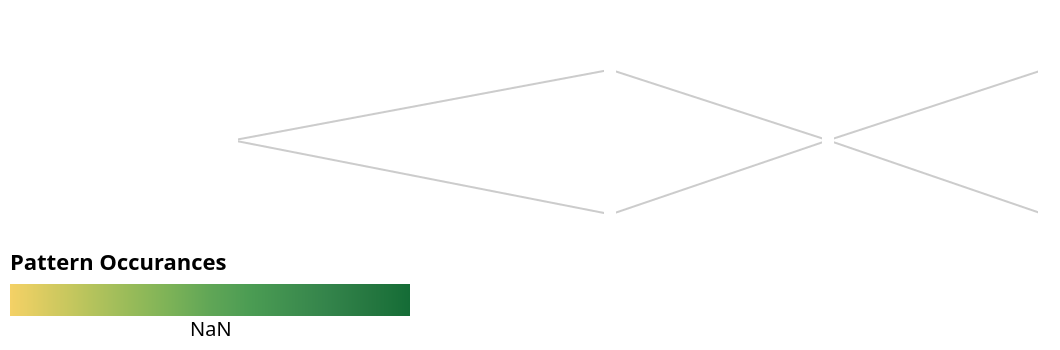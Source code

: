 {"$schema": "https://vega.github.io/schema/vega/v5.json",
 "width": 530, 
 "height": 175, 
 "padding": 5, 
 "autosize": {"type": "fit", "resize": true, "contains": "padding"},
 "scales": [
    {
      "name": "scale_x", 
      "type": "linear",
      "domain": {"data": "measured", "fields": ["right_x", "left_x"]}, 
      "range": [0, {"signal": "width"}]
    }, 
    {
      "name": "scale_y", 
      "domain": {"data": "measured", "fields": ["bottom_y", "top_y"]}, 
      "range": [0, {"signal": "height"}]
    }, 
    {
      "name": "font_color",
      "type": "linear",
      "domain": {"data": "base", "field": "count"},
      "range": {"scheme": "goldgreen"}
    },
    {
      "name": "font_size", 
      "type": "linear",
      "domain": {"data": "base", "field": "count"}, 
      "range": [12, 25]
    }
  ],
  "legends": [
    {
      "type": "gradient",
      "fill": "font_color",
      "direction": "horizontal",
      "orient": "bottom",
      "title": "Pattern Occurances", 
      "tickCount": 5
    }
  ],
  "marks": [
    {
      "name": "links_lines",
      "type": "rule", 
      "from": {"data": "link_paths"}, 
      "encode": {
        "enter": {
          "x": {"field": "sourceX"}, 
          "y": {"field": "sourceY"}, 
          "x2": {"field": "targetX"}, 
          "y2": {"field": "targetY"}, 
          "stroke": {"value": "#ccc"}
        }
      }
    },
    {
      "name": "labels", 
      "zindex": 1, 
      "type": "text", 
      "from": {"data": "graph"}, 
      "encode": {
       "enter": {
          "text": {"field": "label"}, 
          "font": {"value": "Arial"}, 
          "fontSize": {"field": "count", "scale": "font_size"},
          "baseline": {"value": "middle"}, 
          "align": {"value": "center"}, 
          "fill": {"field": "count", "scale": "font_color"},
          "x1": {"field": "x1"},
          "y1": {"field": "y1"},
          "x2": {"field": "x2"},
          "y2": {"field": "y2"}
        }
      }
    }, 
    {
      "name": "label_mask", 
      "zindex": 0, 
      "type": "rect", 
      "from": {"data": "labels"}, 
      "encode": {
        "enter": {
          "x": {"field": "bounds.x1", "round": true, "offset": -3},
          "x2": {"field": "bounds.x2", "round": true, "offset": 3},
          "y": {"field": "bounds.y1", "round": true, "offset": -3},
          "y2": {"field": "bounds.y2", "round": true, "offset": 3},
          "opacity": {"value": 1}, "fill": {"value": "white"}
        }
      }
    }
  ], 
    
    
"data": [
    {
      "name": "base",
      "values": [
        {
          "x": 102.5,
          "y": 39.0,
          "width": 2.8472,
          "height": 0.5,
          "value": "trace distributedhdbscanmstnnt",
          "fontcolor": "#3182bd",
          "fontsize": 18,
          "id": "trace_1 distributedhdbscanmstnnt_1"
        },
        {
          "x": 279.5,
          "y": 61.0,
          "width": 1.0694,
          "height": 0.5,
          "value": "generated",
          "fontcolor": "#3182bd",
          "fontsize": 18,
          "id": "generated_1"
        },
        {
          "x": 279.5,
          "y": 18.0,
          "width": 0.79167,
          "height": 0.5,
          "value": "search",
          "fontcolor": "#3182bd",
          "fontsize": 18,
          "id": "search_1"
        },
        {
          "x": 381.0,
          "y": 39.0,
          "width": 0.75,
          "height": 0.5,
          "value": "chunk",
          "fontcolor": "#3182bd",
          "fontsize": 18,
          "id": "chunk_1"
        },
        {
          "x": 481.5,
          "y": 61.0,
          "width": 1.0417,
          "height": 0.5,
          "value": "in ranks 8",
          "fontcolor": "#3182bd",
          "fontsize": 18,
          "id": "in_1 ranks_1 8_1"
        },
        {
          "x": 481.5,
          "y": 18.0,
          "width": 0.75,
          "height": 0.5,
          "value": "0 for",
          "fontcolor": "#3182bd",
          "fontsize": 18,
          "id": "0_1 for_1"
        }
      ]
    },
     {
      "name": "links",
      "values": [
        {
          "source": "trace_1 distributedhdbscanmstnnt_1",
          "target": "generated_1"
        },
        {
          "source": "trace_1 distributedhdbscanmstnnt_1",
          "target": "search_1"
        },
        {
          "source": "generated_1",
          "target": "chunk_1"
        },
        {
          "source": "search_1",
          "target": "chunk_1"
        },
        {
          "source": "chunk_1",
          "target": "in_1 ranks_1 8_1"
        },
        {
          "source": "chunk_1",
          "target": "0_1 for_1"
        }
      ]
    },
  {"name": "measured",
   "source": "base",
   "transform": [
     {"type": "formula", "as": "top_y", "expr": "datum.y+datum.height/2"},
     {"type": "formula", "as": "bottom_y", "expr": "datum.y-datum.height/2"},
     {"type": "formula", "as": "right_x", "expr": "datum.x+datum.width/2"},
     {"type": "formula", "as": "left_x", "expr": "datum.x-datum.width/2"}
   ]},
  {"name": "graph", 
  "source": "measured", 
  "transform": [
    {"type": "formula", "as": "x1", "expr": "scale('scale_x', datum.left_x)"}, 
    {"type": "formula", "as": "y1", "expr": "scale('scale_y', datum.top_y)"}, 
    {"type": "formula", "as": "x2", "expr": "scale('scale_x', datum.right_x)"}, 
    {"type": "formula", "as": "y2", "expr": "scale('scale_y', datum.bottom_y)"}
  ]}, 

  {"name": "link_paths", 
  "source": "links", 
  "transform": [
    {"type": "lookup", "from": "graph", "key": "id", "values": ["x2", "y2"], "as": ["sourceX", "sourceY"], "fields": ["source"]}, 
    {"type": "lookup", "from": "graph", "key": "id", "values": ["x2", "y2"], "as": ["targetX", "targetY"], "fields": ["target"]}, 
    {"type": "linkpath", "sourceX": "sourceX", "sourceY": "sourceY", "targetX": "targetY", "targetY": "targetY", "orient": "horizontal", "shape": "line"}]
  }
  ]  
  }